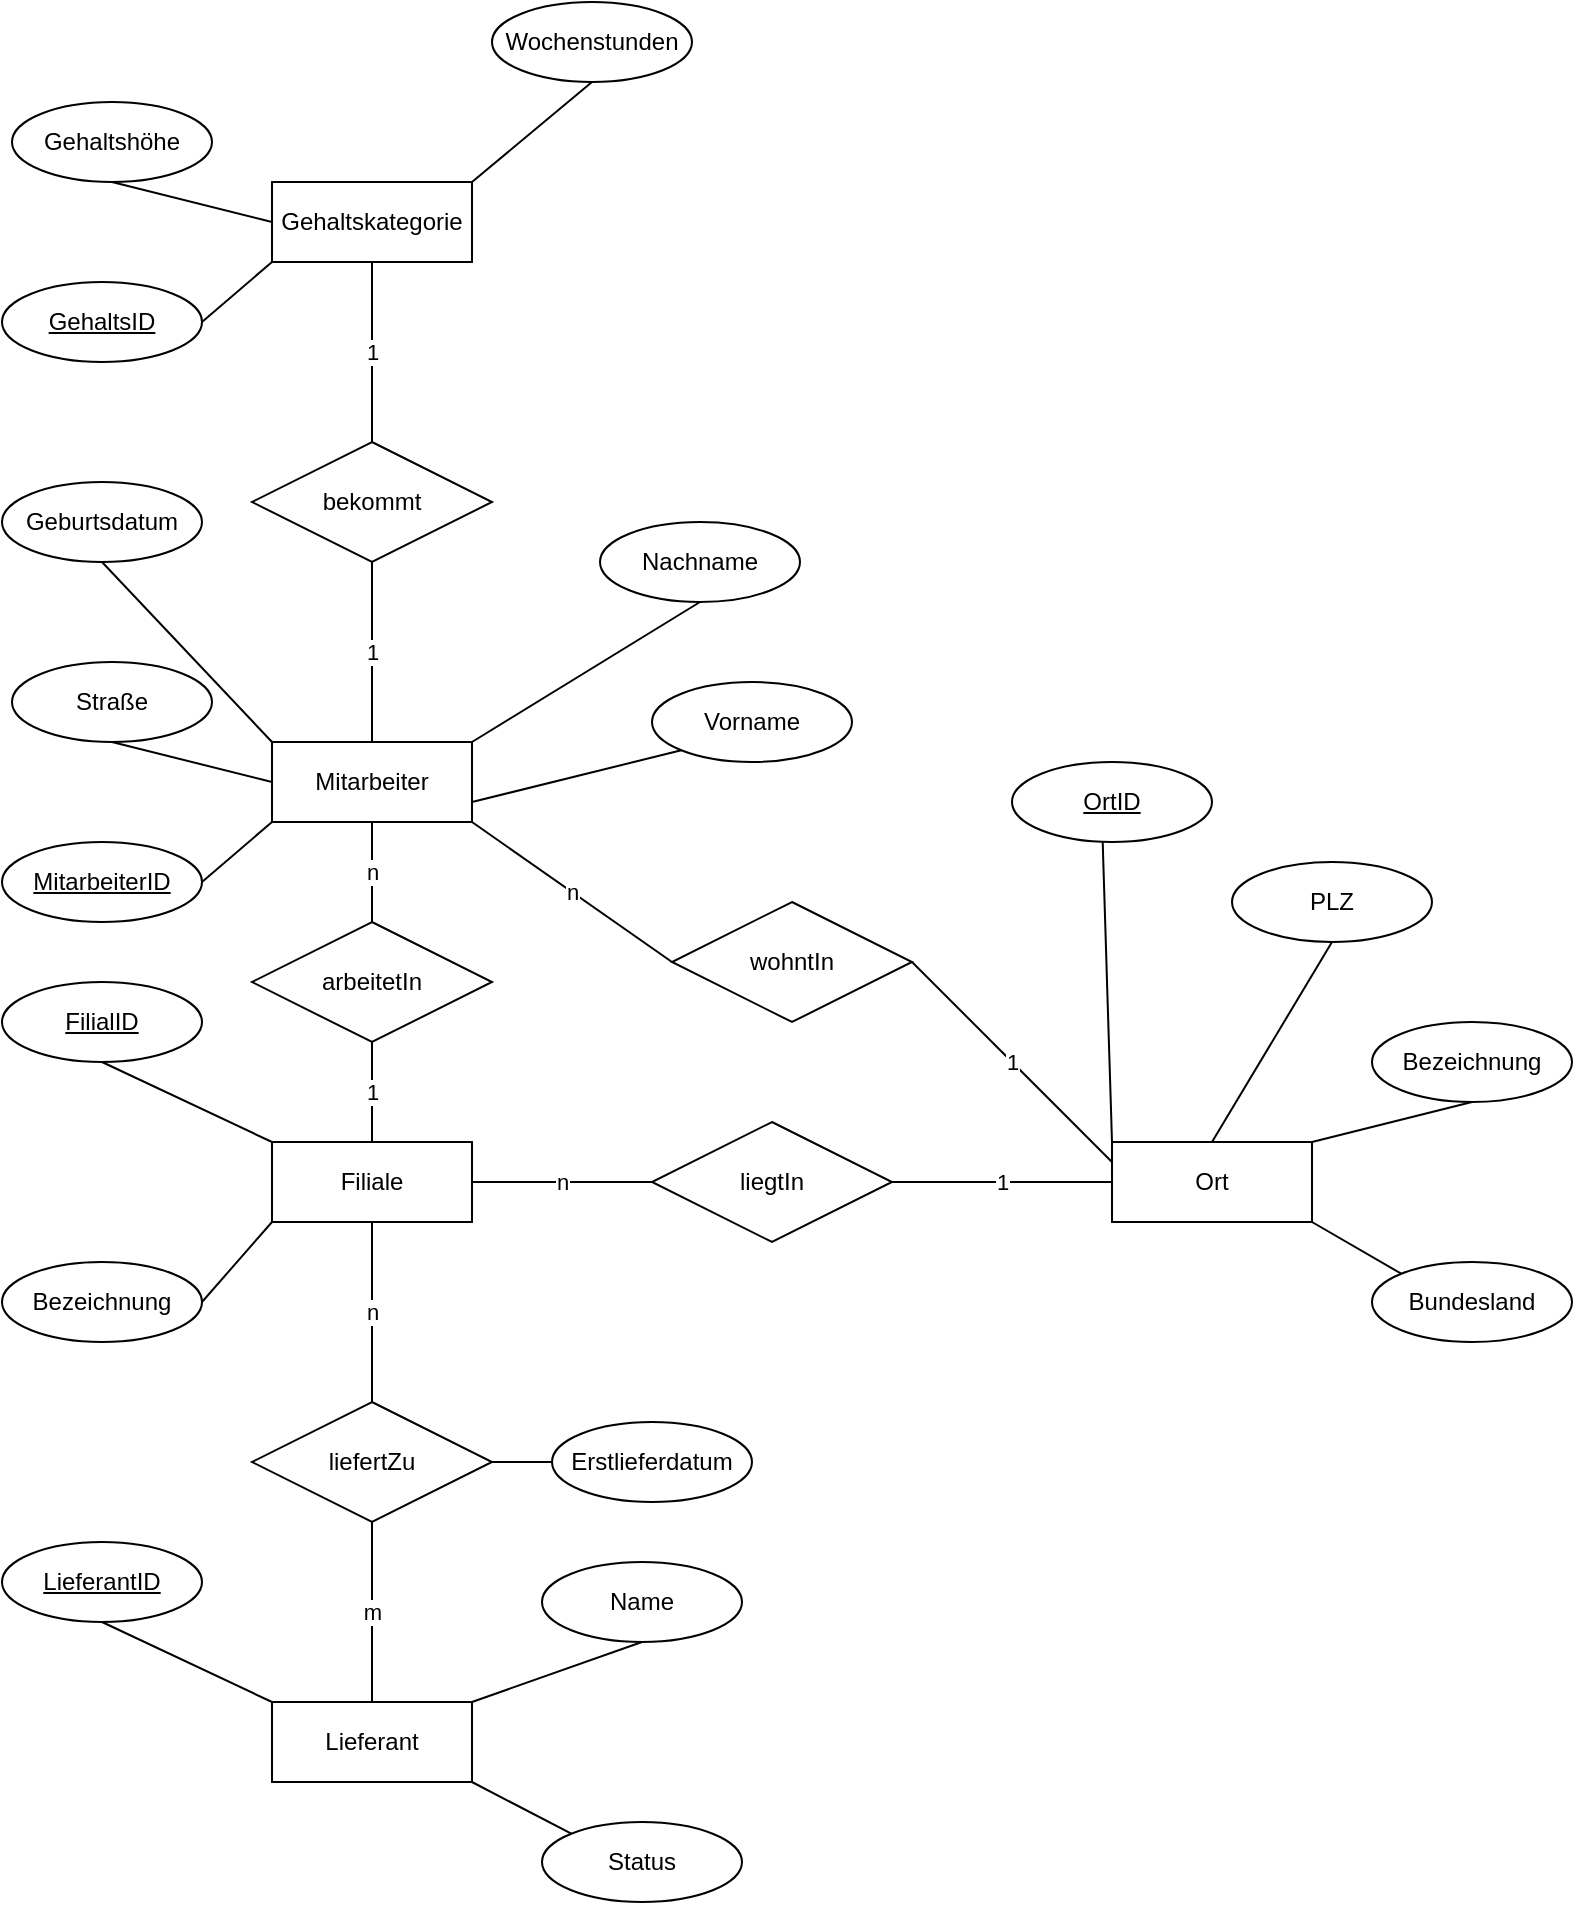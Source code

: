 <mxfile version="26.2.14">
  <diagram name="Seite-1" id="7OeyFhHkNfYd7drCodYM">
    <mxGraphModel dx="1901" dy="2216" grid="1" gridSize="10" guides="1" tooltips="1" connect="1" arrows="1" fold="1" page="1" pageScale="1" pageWidth="827" pageHeight="1169" math="0" shadow="0">
      <root>
        <mxCell id="0" />
        <mxCell id="1" parent="0" />
        <mxCell id="glLlzKumtliQa1-P7llP-1" value="Filiale" style="whiteSpace=wrap;html=1;align=center;" vertex="1" parent="1">
          <mxGeometry x="150" y="240" width="100" height="40" as="geometry" />
        </mxCell>
        <mxCell id="glLlzKumtliQa1-P7llP-3" value="FilialID" style="ellipse;whiteSpace=wrap;html=1;align=center;fontStyle=4;" vertex="1" parent="1">
          <mxGeometry x="15" y="160" width="100" height="40" as="geometry" />
        </mxCell>
        <mxCell id="glLlzKumtliQa1-P7llP-4" value="" style="endArrow=none;html=1;rounded=0;exitX=0.5;exitY=1;exitDx=0;exitDy=0;entryX=0;entryY=0;entryDx=0;entryDy=0;" edge="1" parent="1" source="glLlzKumtliQa1-P7llP-3" target="glLlzKumtliQa1-P7llP-1">
          <mxGeometry relative="1" as="geometry">
            <mxPoint x="330" y="310" as="sourcePoint" />
            <mxPoint x="490" y="310" as="targetPoint" />
          </mxGeometry>
        </mxCell>
        <mxCell id="glLlzKumtliQa1-P7llP-5" value="Bezeichnung" style="ellipse;whiteSpace=wrap;html=1;align=center;" vertex="1" parent="1">
          <mxGeometry x="15" y="300" width="100" height="40" as="geometry" />
        </mxCell>
        <mxCell id="glLlzKumtliQa1-P7llP-6" value="" style="endArrow=none;html=1;rounded=0;exitX=1;exitY=0.5;exitDx=0;exitDy=0;entryX=0;entryY=1;entryDx=0;entryDy=0;" edge="1" parent="1" source="glLlzKumtliQa1-P7llP-5" target="glLlzKumtliQa1-P7llP-1">
          <mxGeometry relative="1" as="geometry">
            <mxPoint x="150" y="180" as="sourcePoint" />
            <mxPoint x="170" y="240" as="targetPoint" />
          </mxGeometry>
        </mxCell>
        <mxCell id="glLlzKumtliQa1-P7llP-7" value="Ort" style="whiteSpace=wrap;html=1;align=center;" vertex="1" parent="1">
          <mxGeometry x="570" y="240" width="100" height="40" as="geometry" />
        </mxCell>
        <mxCell id="glLlzKumtliQa1-P7llP-8" value="liegtIn" style="shape=rhombus;perimeter=rhombusPerimeter;whiteSpace=wrap;html=1;align=center;" vertex="1" parent="1">
          <mxGeometry x="340" y="230" width="120" height="60" as="geometry" />
        </mxCell>
        <mxCell id="glLlzKumtliQa1-P7llP-9" value="n" style="endArrow=none;html=1;rounded=0;exitX=0;exitY=0.5;exitDx=0;exitDy=0;entryX=1;entryY=0.5;entryDx=0;entryDy=0;" edge="1" parent="1" source="glLlzKumtliQa1-P7llP-8" target="glLlzKumtliQa1-P7llP-1">
          <mxGeometry relative="1" as="geometry">
            <mxPoint x="220" y="130" as="sourcePoint" />
            <mxPoint x="220" y="240" as="targetPoint" />
          </mxGeometry>
        </mxCell>
        <mxCell id="glLlzKumtliQa1-P7llP-10" value="1" style="endArrow=none;html=1;rounded=0;exitX=0;exitY=0.5;exitDx=0;exitDy=0;entryX=1;entryY=0.5;entryDx=0;entryDy=0;" edge="1" parent="1" source="glLlzKumtliQa1-P7llP-7" target="glLlzKumtliQa1-P7llP-8">
          <mxGeometry relative="1" as="geometry">
            <mxPoint x="230" y="140" as="sourcePoint" />
            <mxPoint x="230" y="250" as="targetPoint" />
          </mxGeometry>
        </mxCell>
        <mxCell id="glLlzKumtliQa1-P7llP-15" value="" style="endArrow=none;html=1;rounded=0;exitX=0.453;exitY=0.963;exitDx=0;exitDy=0;entryX=0;entryY=0;entryDx=0;entryDy=0;exitPerimeter=0;" edge="1" parent="1" source="glLlzKumtliQa1-P7llP-62" target="glLlzKumtliQa1-P7llP-7">
          <mxGeometry relative="1" as="geometry">
            <mxPoint x="570" y="90" as="sourcePoint" />
            <mxPoint x="270" y="410" as="targetPoint" />
          </mxGeometry>
        </mxCell>
        <mxCell id="glLlzKumtliQa1-P7llP-16" value="Bezeichnung" style="ellipse;whiteSpace=wrap;html=1;align=center;" vertex="1" parent="1">
          <mxGeometry x="700" y="180" width="100" height="40" as="geometry" />
        </mxCell>
        <mxCell id="glLlzKumtliQa1-P7llP-17" value="" style="endArrow=none;html=1;rounded=0;exitX=0.5;exitY=1;exitDx=0;exitDy=0;entryX=1;entryY=0;entryDx=0;entryDy=0;" edge="1" parent="1" source="glLlzKumtliQa1-P7llP-16" target="glLlzKumtliQa1-P7llP-7">
          <mxGeometry relative="1" as="geometry">
            <mxPoint x="280" y="310" as="sourcePoint" />
            <mxPoint x="590" y="250" as="targetPoint" />
          </mxGeometry>
        </mxCell>
        <mxCell id="glLlzKumtliQa1-P7llP-22" value="Bundesland" style="ellipse;whiteSpace=wrap;html=1;align=center;" vertex="1" parent="1">
          <mxGeometry x="700" y="300" width="100" height="40" as="geometry" />
        </mxCell>
        <mxCell id="glLlzKumtliQa1-P7llP-23" value="" style="endArrow=none;html=1;rounded=0;exitX=0;exitY=0;exitDx=0;exitDy=0;entryX=1;entryY=1;entryDx=0;entryDy=0;" edge="1" parent="1" source="glLlzKumtliQa1-P7llP-22" target="glLlzKumtliQa1-P7llP-7">
          <mxGeometry relative="1" as="geometry">
            <mxPoint x="760" y="230" as="sourcePoint" />
            <mxPoint x="690" y="250" as="targetPoint" />
          </mxGeometry>
        </mxCell>
        <mxCell id="glLlzKumtliQa1-P7llP-24" value="Lieferant" style="whiteSpace=wrap;html=1;align=center;" vertex="1" parent="1">
          <mxGeometry x="150" y="520" width="100" height="40" as="geometry" />
        </mxCell>
        <mxCell id="glLlzKumtliQa1-P7llP-26" value="" style="endArrow=none;html=1;rounded=0;exitX=0.5;exitY=1;exitDx=0;exitDy=0;entryX=0;entryY=0;entryDx=0;entryDy=0;" edge="1" parent="1" source="glLlzKumtliQa1-P7llP-63" target="glLlzKumtliQa1-P7llP-24">
          <mxGeometry relative="1" as="geometry">
            <mxPoint x="65" y="500" as="sourcePoint" />
            <mxPoint x="-145" y="730" as="targetPoint" />
          </mxGeometry>
        </mxCell>
        <mxCell id="glLlzKumtliQa1-P7llP-27" value="Name" style="ellipse;whiteSpace=wrap;html=1;align=center;" vertex="1" parent="1">
          <mxGeometry x="285" y="450" width="100" height="40" as="geometry" />
        </mxCell>
        <mxCell id="glLlzKumtliQa1-P7llP-28" value="" style="endArrow=none;html=1;rounded=0;exitX=0.5;exitY=1;exitDx=0;exitDy=0;entryX=1;entryY=0;entryDx=0;entryDy=0;" edge="1" parent="1" source="glLlzKumtliQa1-P7llP-27" target="glLlzKumtliQa1-P7llP-24">
          <mxGeometry relative="1" as="geometry">
            <mxPoint x="-135" y="630" as="sourcePoint" />
            <mxPoint x="175" y="570" as="targetPoint" />
          </mxGeometry>
        </mxCell>
        <mxCell id="glLlzKumtliQa1-P7llP-29" value="Status" style="ellipse;whiteSpace=wrap;html=1;align=center;" vertex="1" parent="1">
          <mxGeometry x="285" y="580" width="100" height="40" as="geometry" />
        </mxCell>
        <mxCell id="glLlzKumtliQa1-P7llP-30" value="" style="endArrow=none;html=1;rounded=0;exitX=0;exitY=0;exitDx=0;exitDy=0;entryX=1;entryY=1;entryDx=0;entryDy=0;" edge="1" parent="1" source="glLlzKumtliQa1-P7llP-29" target="glLlzKumtliQa1-P7llP-24">
          <mxGeometry relative="1" as="geometry">
            <mxPoint x="345" y="550" as="sourcePoint" />
            <mxPoint x="275" y="570" as="targetPoint" />
          </mxGeometry>
        </mxCell>
        <mxCell id="glLlzKumtliQa1-P7llP-34" value="liefertZu" style="shape=rhombus;perimeter=rhombusPerimeter;whiteSpace=wrap;html=1;align=center;" vertex="1" parent="1">
          <mxGeometry x="140" y="370" width="120" height="60" as="geometry" />
        </mxCell>
        <mxCell id="glLlzKumtliQa1-P7llP-35" value="Erstlieferdatum" style="ellipse;whiteSpace=wrap;html=1;align=center;" vertex="1" parent="1">
          <mxGeometry x="290" y="380" width="100" height="40" as="geometry" />
        </mxCell>
        <mxCell id="glLlzKumtliQa1-P7llP-36" value="" style="endArrow=none;html=1;rounded=0;exitX=0;exitY=0.5;exitDx=0;exitDy=0;entryX=1;entryY=0.5;entryDx=0;entryDy=0;" edge="1" parent="1" source="glLlzKumtliQa1-P7llP-35" target="glLlzKumtliQa1-P7llP-34">
          <mxGeometry relative="1" as="geometry">
            <mxPoint x="340" y="540" as="sourcePoint" />
            <mxPoint x="260" y="570" as="targetPoint" />
          </mxGeometry>
        </mxCell>
        <mxCell id="glLlzKumtliQa1-P7llP-50" value="m" style="endArrow=none;html=1;rounded=0;exitX=0.5;exitY=1;exitDx=0;exitDy=0;entryX=0.5;entryY=0;entryDx=0;entryDy=0;" edge="1" parent="1" source="glLlzKumtliQa1-P7llP-34" target="glLlzKumtliQa1-P7llP-24">
          <mxGeometry relative="1" as="geometry">
            <mxPoint x="195" y="430" as="sourcePoint" />
            <mxPoint x="285" y="450" as="targetPoint" />
          </mxGeometry>
        </mxCell>
        <mxCell id="glLlzKumtliQa1-P7llP-51" value="n" style="endArrow=none;html=1;rounded=0;exitX=0.5;exitY=1;exitDx=0;exitDy=0;entryX=0.5;entryY=0;entryDx=0;entryDy=0;" edge="1" parent="1" source="glLlzKumtliQa1-P7llP-1" target="glLlzKumtliQa1-P7llP-34">
          <mxGeometry relative="1" as="geometry">
            <mxPoint x="210" y="440" as="sourcePoint" />
            <mxPoint x="210" y="530" as="targetPoint" />
          </mxGeometry>
        </mxCell>
        <mxCell id="glLlzKumtliQa1-P7llP-52" value="PLZ" style="ellipse;whiteSpace=wrap;html=1;align=center;" vertex="1" parent="1">
          <mxGeometry x="630" y="100" width="100" height="40" as="geometry" />
        </mxCell>
        <mxCell id="glLlzKumtliQa1-P7llP-53" value="" style="endArrow=none;html=1;rounded=0;exitX=0.5;exitY=1;exitDx=0;exitDy=0;entryX=0.5;entryY=0;entryDx=0;entryDy=0;" edge="1" parent="1" source="glLlzKumtliQa1-P7llP-52" target="glLlzKumtliQa1-P7llP-7">
          <mxGeometry relative="1" as="geometry">
            <mxPoint x="260" y="250" as="sourcePoint" />
            <mxPoint x="650" y="180" as="targetPoint" />
          </mxGeometry>
        </mxCell>
        <mxCell id="glLlzKumtliQa1-P7llP-54" value="Mitarbeiter" style="whiteSpace=wrap;html=1;align=center;" vertex="1" parent="1">
          <mxGeometry x="150" y="40" width="100" height="40" as="geometry" />
        </mxCell>
        <mxCell id="glLlzKumtliQa1-P7llP-55" value="wohntIn" style="shape=rhombus;perimeter=rhombusPerimeter;whiteSpace=wrap;html=1;align=center;" vertex="1" parent="1">
          <mxGeometry x="350" y="120" width="120" height="60" as="geometry" />
        </mxCell>
        <mxCell id="glLlzKumtliQa1-P7llP-56" value="n" style="endArrow=none;html=1;rounded=0;exitX=0;exitY=0.5;exitDx=0;exitDy=0;entryX=1;entryY=1;entryDx=0;entryDy=0;" edge="1" parent="1" source="glLlzKumtliQa1-P7llP-55" target="glLlzKumtliQa1-P7llP-54">
          <mxGeometry relative="1" as="geometry">
            <mxPoint x="240" as="sourcePoint" />
            <mxPoint x="270" y="130" as="targetPoint" />
          </mxGeometry>
        </mxCell>
        <mxCell id="glLlzKumtliQa1-P7llP-57" value="1" style="endArrow=none;html=1;rounded=0;exitX=0;exitY=0.25;exitDx=0;exitDy=0;entryX=1;entryY=0.5;entryDx=0;entryDy=0;" edge="1" parent="1" target="glLlzKumtliQa1-P7llP-55" source="glLlzKumtliQa1-P7llP-7">
          <mxGeometry relative="1" as="geometry">
            <mxPoint x="590" y="130" as="sourcePoint" />
            <mxPoint x="250" y="120" as="targetPoint" />
          </mxGeometry>
        </mxCell>
        <mxCell id="glLlzKumtliQa1-P7llP-58" value="MitarbeiterID" style="ellipse;whiteSpace=wrap;html=1;align=center;fontStyle=4;" vertex="1" parent="1">
          <mxGeometry x="15" y="90" width="100" height="40" as="geometry" />
        </mxCell>
        <mxCell id="glLlzKumtliQa1-P7llP-59" value="" style="endArrow=none;html=1;rounded=0;exitX=1;exitY=0.5;exitDx=0;exitDy=0;entryX=0;entryY=1;entryDx=0;entryDy=0;" edge="1" parent="1" source="glLlzKumtliQa1-P7llP-58" target="glLlzKumtliQa1-P7llP-54">
          <mxGeometry relative="1" as="geometry">
            <mxPoint x="330" y="170" as="sourcePoint" />
            <mxPoint x="150" y="100" as="targetPoint" />
          </mxGeometry>
        </mxCell>
        <mxCell id="glLlzKumtliQa1-P7llP-62" value="OrtID" style="ellipse;whiteSpace=wrap;html=1;align=center;fontStyle=4;" vertex="1" parent="1">
          <mxGeometry x="520" y="50" width="100" height="40" as="geometry" />
        </mxCell>
        <mxCell id="glLlzKumtliQa1-P7llP-63" value="LieferantID" style="ellipse;whiteSpace=wrap;html=1;align=center;fontStyle=4;" vertex="1" parent="1">
          <mxGeometry x="15" y="440" width="100" height="40" as="geometry" />
        </mxCell>
        <mxCell id="glLlzKumtliQa1-P7llP-64" value="Nachname" style="ellipse;whiteSpace=wrap;html=1;align=center;" vertex="1" parent="1">
          <mxGeometry x="314" y="-70" width="100" height="40" as="geometry" />
        </mxCell>
        <mxCell id="glLlzKumtliQa1-P7llP-65" value="" style="endArrow=none;html=1;rounded=0;exitX=0.5;exitY=1;exitDx=0;exitDy=0;entryX=1;entryY=0;entryDx=0;entryDy=0;" edge="1" parent="1" source="glLlzKumtliQa1-P7llP-64" target="glLlzKumtliQa1-P7llP-54">
          <mxGeometry relative="1" as="geometry">
            <mxPoint x="-75" y="50" as="sourcePoint" />
            <mxPoint x="310" y="-60" as="targetPoint" />
          </mxGeometry>
        </mxCell>
        <mxCell id="glLlzKumtliQa1-P7llP-66" value="Vorname" style="ellipse;whiteSpace=wrap;html=1;align=center;" vertex="1" parent="1">
          <mxGeometry x="340" y="10" width="100" height="40" as="geometry" />
        </mxCell>
        <mxCell id="glLlzKumtliQa1-P7llP-67" value="" style="endArrow=none;html=1;rounded=0;exitX=0;exitY=1;exitDx=0;exitDy=0;entryX=1;entryY=0.75;entryDx=0;entryDy=0;" edge="1" parent="1" source="glLlzKumtliQa1-P7llP-66" target="glLlzKumtliQa1-P7llP-54">
          <mxGeometry relative="1" as="geometry">
            <mxPoint x="405" y="-30" as="sourcePoint" />
            <mxPoint x="270" y="80" as="targetPoint" />
          </mxGeometry>
        </mxCell>
        <mxCell id="glLlzKumtliQa1-P7llP-68" value="Straße" style="ellipse;whiteSpace=wrap;html=1;align=center;" vertex="1" parent="1">
          <mxGeometry x="20" width="100" height="40" as="geometry" />
        </mxCell>
        <mxCell id="glLlzKumtliQa1-P7llP-69" value="" style="endArrow=none;html=1;rounded=0;exitX=0.5;exitY=1;exitDx=0;exitDy=0;entryX=0;entryY=0.5;entryDx=0;entryDy=0;" edge="1" parent="1" source="glLlzKumtliQa1-P7llP-68" target="glLlzKumtliQa1-P7llP-54">
          <mxGeometry relative="1" as="geometry">
            <mxPoint x="-65" y="60" as="sourcePoint" />
            <mxPoint x="260" y="50" as="targetPoint" />
          </mxGeometry>
        </mxCell>
        <mxCell id="glLlzKumtliQa1-P7llP-70" value="Geburtsdatum" style="ellipse;whiteSpace=wrap;html=1;align=center;" vertex="1" parent="1">
          <mxGeometry x="15" y="-90" width="100" height="40" as="geometry" />
        </mxCell>
        <mxCell id="glLlzKumtliQa1-P7llP-71" value="" style="endArrow=none;html=1;rounded=0;exitX=0.5;exitY=1;exitDx=0;exitDy=0;entryX=0;entryY=0;entryDx=0;entryDy=0;" edge="1" parent="1" source="glLlzKumtliQa1-P7llP-70" target="glLlzKumtliQa1-P7llP-54">
          <mxGeometry relative="1" as="geometry">
            <mxPoint x="-35" y="-30" as="sourcePoint" />
            <mxPoint x="180" y="-30" as="targetPoint" />
          </mxGeometry>
        </mxCell>
        <mxCell id="glLlzKumtliQa1-P7llP-74" value="arbeitetIn" style="shape=rhombus;perimeter=rhombusPerimeter;whiteSpace=wrap;html=1;align=center;" vertex="1" parent="1">
          <mxGeometry x="140" y="130" width="120" height="60" as="geometry" />
        </mxCell>
        <mxCell id="glLlzKumtliQa1-P7llP-75" value="1" style="endArrow=none;html=1;rounded=0;exitX=0.5;exitY=1;exitDx=0;exitDy=0;entryX=0.5;entryY=0;entryDx=0;entryDy=0;" edge="1" parent="1" source="glLlzKumtliQa1-P7llP-74" target="glLlzKumtliQa1-P7llP-1">
          <mxGeometry relative="1" as="geometry">
            <mxPoint x="195" y="240" as="sourcePoint" />
            <mxPoint x="200" y="330" as="targetPoint" />
          </mxGeometry>
        </mxCell>
        <mxCell id="glLlzKumtliQa1-P7llP-76" value="n" style="endArrow=none;html=1;rounded=0;exitX=0.5;exitY=1;exitDx=0;exitDy=0;entryX=0.5;entryY=0;entryDx=0;entryDy=0;" edge="1" parent="1" target="glLlzKumtliQa1-P7llP-74" source="glLlzKumtliQa1-P7llP-54">
          <mxGeometry relative="1" as="geometry">
            <mxPoint x="210" y="80" as="sourcePoint" />
            <mxPoint x="210" y="340" as="targetPoint" />
          </mxGeometry>
        </mxCell>
        <mxCell id="glLlzKumtliQa1-P7llP-77" value="Gehaltskategorie" style="whiteSpace=wrap;html=1;align=center;" vertex="1" parent="1">
          <mxGeometry x="150" y="-240" width="100" height="40" as="geometry" />
        </mxCell>
        <mxCell id="glLlzKumtliQa1-P7llP-78" value="bekommt" style="shape=rhombus;perimeter=rhombusPerimeter;whiteSpace=wrap;html=1;align=center;" vertex="1" parent="1">
          <mxGeometry x="140" y="-110" width="120" height="60" as="geometry" />
        </mxCell>
        <mxCell id="glLlzKumtliQa1-P7llP-79" value="1" style="endArrow=none;html=1;rounded=0;exitX=0.5;exitY=1;exitDx=0;exitDy=0;entryX=0.5;entryY=0;entryDx=0;entryDy=0;" edge="1" parent="1" source="glLlzKumtliQa1-P7llP-78" target="glLlzKumtliQa1-P7llP-54">
          <mxGeometry relative="1" as="geometry">
            <mxPoint x="195" y="-40" as="sourcePoint" />
            <mxPoint x="200" y="-40" as="targetPoint" />
          </mxGeometry>
        </mxCell>
        <mxCell id="glLlzKumtliQa1-P7llP-80" value="1" style="endArrow=none;html=1;rounded=0;exitX=0.5;exitY=1;exitDx=0;exitDy=0;entryX=0.5;entryY=0;entryDx=0;entryDy=0;" edge="1" parent="1" source="glLlzKumtliQa1-P7llP-77" target="glLlzKumtliQa1-P7llP-78">
          <mxGeometry relative="1" as="geometry">
            <mxPoint x="210" y="-200" as="sourcePoint" />
            <mxPoint x="210" y="60" as="targetPoint" />
          </mxGeometry>
        </mxCell>
        <mxCell id="glLlzKumtliQa1-P7llP-81" value="GehaltsID" style="ellipse;whiteSpace=wrap;html=1;align=center;fontStyle=4;" vertex="1" parent="1">
          <mxGeometry x="15" y="-190" width="100" height="40" as="geometry" />
        </mxCell>
        <mxCell id="glLlzKumtliQa1-P7llP-82" value="" style="endArrow=none;html=1;rounded=0;exitX=1;exitY=0.5;exitDx=0;exitDy=0;entryX=0;entryY=1;entryDx=0;entryDy=0;" edge="1" parent="1" source="glLlzKumtliQa1-P7llP-81" target="glLlzKumtliQa1-P7llP-77">
          <mxGeometry relative="1" as="geometry">
            <mxPoint x="330" y="-110" as="sourcePoint" />
            <mxPoint x="150" y="-200" as="targetPoint" />
          </mxGeometry>
        </mxCell>
        <mxCell id="glLlzKumtliQa1-P7llP-83" value="Gehaltshöhe" style="ellipse;whiteSpace=wrap;html=1;align=center;" vertex="1" parent="1">
          <mxGeometry x="20" y="-280" width="100" height="40" as="geometry" />
        </mxCell>
        <mxCell id="glLlzKumtliQa1-P7llP-84" value="" style="endArrow=none;html=1;rounded=0;exitX=0.5;exitY=1;exitDx=0;exitDy=0;entryX=0;entryY=0.5;entryDx=0;entryDy=0;" edge="1" parent="1" source="glLlzKumtliQa1-P7llP-83" target="glLlzKumtliQa1-P7llP-77">
          <mxGeometry relative="1" as="geometry">
            <mxPoint x="-65" y="-220" as="sourcePoint" />
            <mxPoint x="150" y="-220" as="targetPoint" />
          </mxGeometry>
        </mxCell>
        <mxCell id="glLlzKumtliQa1-P7llP-85" value="Wochenstunden" style="ellipse;whiteSpace=wrap;html=1;align=center;" vertex="1" parent="1">
          <mxGeometry x="260" y="-330" width="100" height="40" as="geometry" />
        </mxCell>
        <mxCell id="glLlzKumtliQa1-P7llP-86" value="" style="endArrow=none;html=1;rounded=0;exitX=0.5;exitY=1;exitDx=0;exitDy=0;entryX=1;entryY=0;entryDx=0;entryDy=0;" edge="1" parent="1" source="glLlzKumtliQa1-P7llP-85" target="glLlzKumtliQa1-P7llP-77">
          <mxGeometry relative="1" as="geometry">
            <mxPoint x="-35" y="-310" as="sourcePoint" />
            <mxPoint x="150" y="-240" as="targetPoint" />
          </mxGeometry>
        </mxCell>
      </root>
    </mxGraphModel>
  </diagram>
</mxfile>
